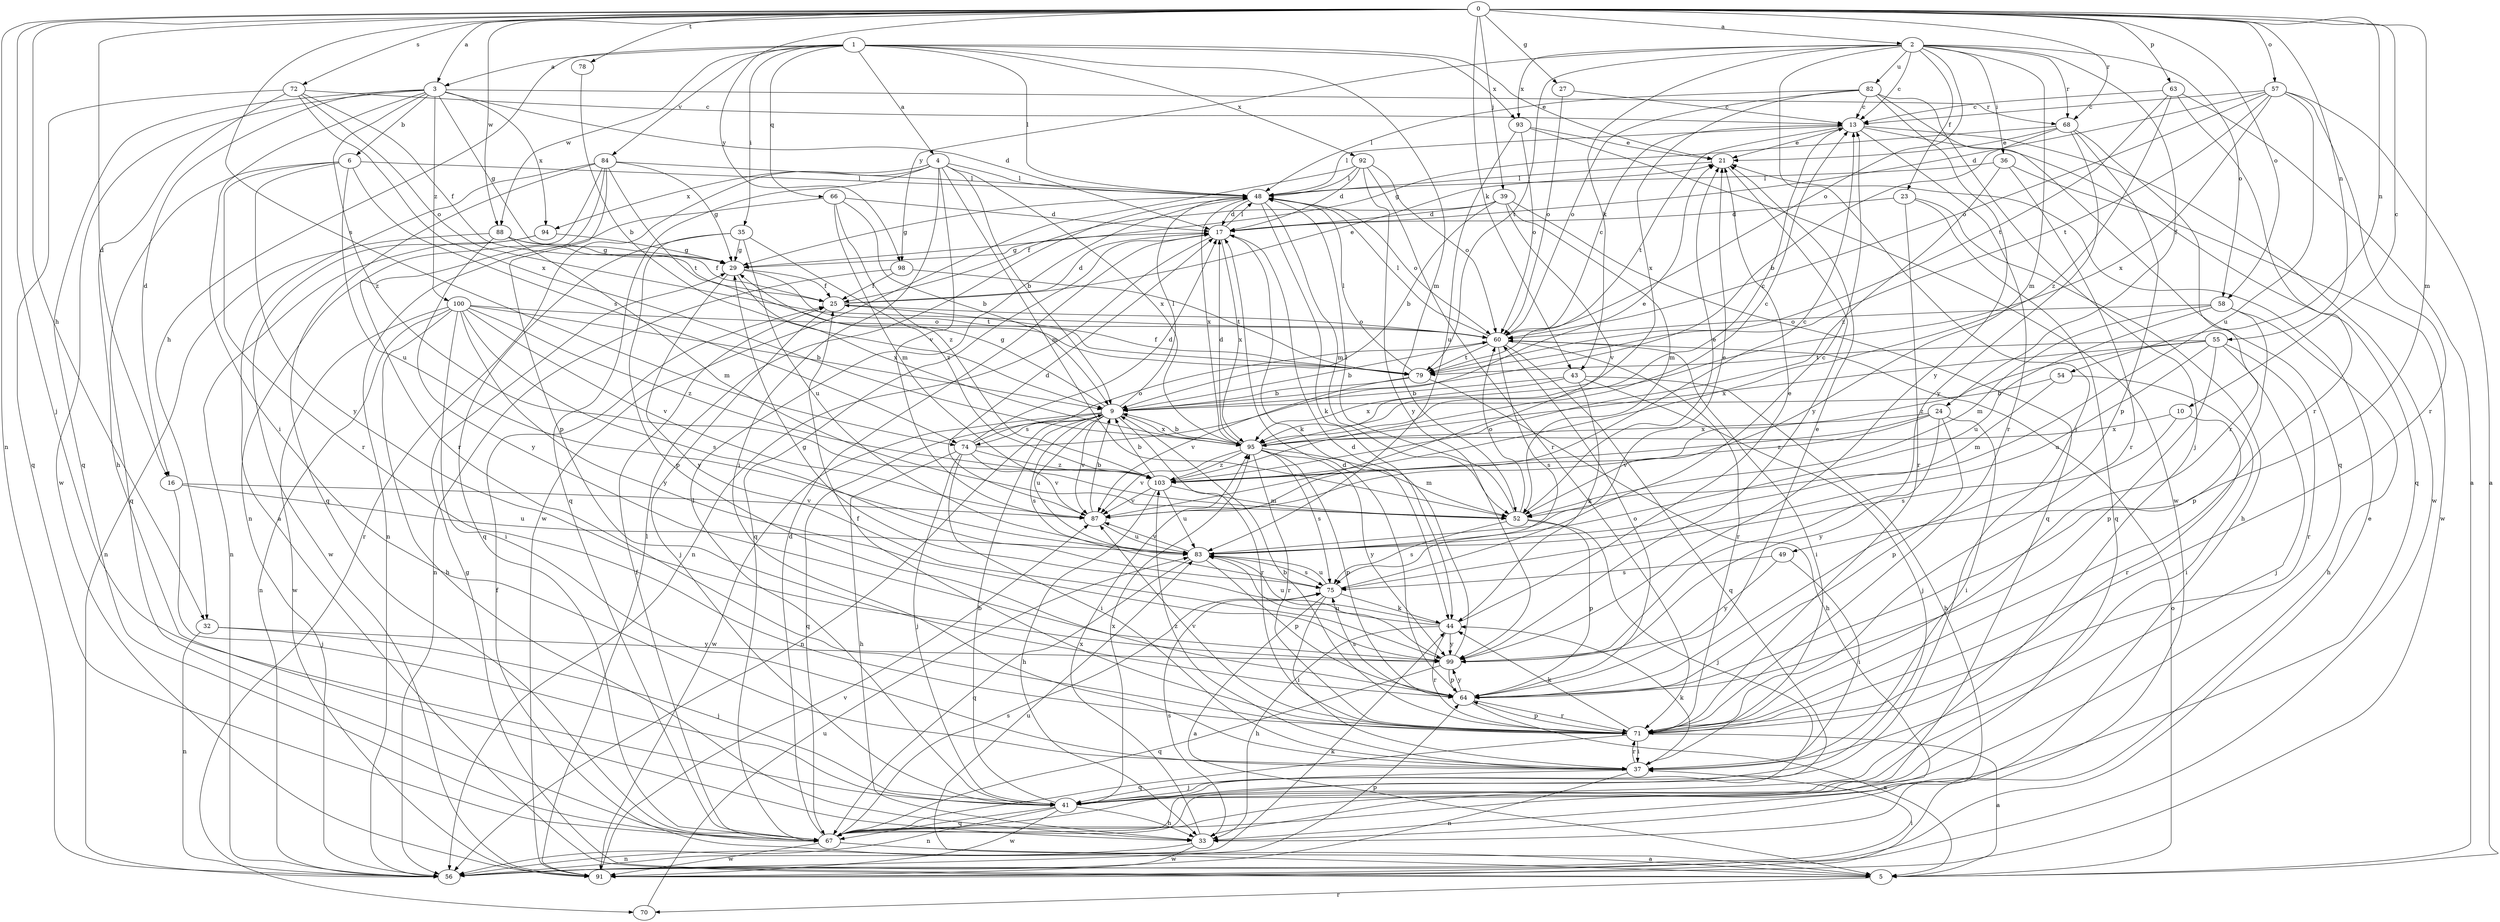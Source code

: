strict digraph  {
0;
1;
2;
3;
4;
5;
6;
9;
10;
13;
16;
17;
21;
23;
24;
25;
27;
29;
32;
33;
35;
36;
37;
39;
41;
43;
44;
48;
49;
52;
54;
55;
56;
57;
58;
60;
63;
64;
66;
67;
68;
70;
71;
72;
74;
75;
78;
79;
82;
83;
84;
87;
88;
91;
92;
93;
94;
95;
98;
99;
100;
103;
0 -> 2  [label=a];
0 -> 3  [label=a];
0 -> 10  [label=c];
0 -> 16  [label=d];
0 -> 27  [label=g];
0 -> 32  [label=h];
0 -> 39  [label=j];
0 -> 41  [label=j];
0 -> 43  [label=k];
0 -> 49  [label=m];
0 -> 54  [label=n];
0 -> 55  [label=n];
0 -> 56  [label=n];
0 -> 57  [label=o];
0 -> 58  [label=o];
0 -> 63  [label=p];
0 -> 68  [label=r];
0 -> 72  [label=s];
0 -> 74  [label=s];
0 -> 78  [label=t];
0 -> 88  [label=w];
0 -> 98  [label=y];
1 -> 3  [label=a];
1 -> 4  [label=a];
1 -> 21  [label=e];
1 -> 32  [label=h];
1 -> 35  [label=i];
1 -> 48  [label=l];
1 -> 52  [label=m];
1 -> 66  [label=q];
1 -> 84  [label=v];
1 -> 88  [label=w];
1 -> 92  [label=x];
1 -> 93  [label=x];
2 -> 13  [label=c];
2 -> 23  [label=f];
2 -> 24  [label=f];
2 -> 36  [label=i];
2 -> 41  [label=j];
2 -> 43  [label=k];
2 -> 52  [label=m];
2 -> 58  [label=o];
2 -> 60  [label=o];
2 -> 68  [label=r];
2 -> 79  [label=t];
2 -> 82  [label=u];
2 -> 93  [label=x];
2 -> 98  [label=y];
3 -> 6  [label=b];
3 -> 16  [label=d];
3 -> 17  [label=d];
3 -> 29  [label=g];
3 -> 37  [label=i];
3 -> 67  [label=q];
3 -> 68  [label=r];
3 -> 91  [label=w];
3 -> 94  [label=x];
3 -> 100  [label=z];
3 -> 103  [label=z];
4 -> 9  [label=b];
4 -> 37  [label=i];
4 -> 48  [label=l];
4 -> 52  [label=m];
4 -> 67  [label=q];
4 -> 70  [label=r];
4 -> 87  [label=v];
4 -> 94  [label=x];
4 -> 95  [label=x];
5 -> 25  [label=f];
5 -> 29  [label=g];
5 -> 60  [label=o];
5 -> 70  [label=r];
5 -> 83  [label=u];
6 -> 48  [label=l];
6 -> 67  [label=q];
6 -> 71  [label=r];
6 -> 74  [label=s];
6 -> 83  [label=u];
6 -> 99  [label=y];
9 -> 29  [label=g];
9 -> 48  [label=l];
9 -> 56  [label=n];
9 -> 67  [label=q];
9 -> 71  [label=r];
9 -> 74  [label=s];
9 -> 75  [label=s];
9 -> 83  [label=u];
9 -> 87  [label=v];
9 -> 91  [label=w];
9 -> 95  [label=x];
10 -> 71  [label=r];
10 -> 75  [label=s];
10 -> 95  [label=x];
13 -> 21  [label=e];
13 -> 48  [label=l];
13 -> 67  [label=q];
13 -> 71  [label=r];
13 -> 79  [label=t];
13 -> 91  [label=w];
16 -> 41  [label=j];
16 -> 83  [label=u];
16 -> 87  [label=v];
17 -> 29  [label=g];
17 -> 44  [label=k];
17 -> 48  [label=l];
17 -> 56  [label=n];
17 -> 67  [label=q];
17 -> 95  [label=x];
21 -> 48  [label=l];
21 -> 99  [label=y];
23 -> 17  [label=d];
23 -> 33  [label=h];
23 -> 67  [label=q];
23 -> 71  [label=r];
24 -> 37  [label=i];
24 -> 64  [label=p];
24 -> 87  [label=v];
24 -> 95  [label=x];
24 -> 99  [label=y];
24 -> 103  [label=z];
25 -> 17  [label=d];
25 -> 21  [label=e];
25 -> 41  [label=j];
25 -> 60  [label=o];
27 -> 13  [label=c];
27 -> 60  [label=o];
29 -> 25  [label=f];
29 -> 79  [label=t];
29 -> 95  [label=x];
29 -> 99  [label=y];
32 -> 41  [label=j];
32 -> 56  [label=n];
32 -> 99  [label=y];
33 -> 56  [label=n];
33 -> 75  [label=s];
33 -> 91  [label=w];
33 -> 95  [label=x];
35 -> 29  [label=g];
35 -> 64  [label=p];
35 -> 67  [label=q];
35 -> 83  [label=u];
35 -> 103  [label=z];
36 -> 48  [label=l];
36 -> 71  [label=r];
36 -> 91  [label=w];
36 -> 103  [label=z];
37 -> 41  [label=j];
37 -> 44  [label=k];
37 -> 56  [label=n];
37 -> 71  [label=r];
37 -> 103  [label=z];
39 -> 9  [label=b];
39 -> 17  [label=d];
39 -> 25  [label=f];
39 -> 52  [label=m];
39 -> 67  [label=q];
39 -> 87  [label=v];
41 -> 9  [label=b];
41 -> 33  [label=h];
41 -> 48  [label=l];
41 -> 56  [label=n];
41 -> 67  [label=q];
41 -> 91  [label=w];
41 -> 95  [label=x];
43 -> 9  [label=b];
43 -> 33  [label=h];
43 -> 41  [label=j];
43 -> 44  [label=k];
43 -> 95  [label=x];
44 -> 21  [label=e];
44 -> 29  [label=g];
44 -> 33  [label=h];
44 -> 71  [label=r];
44 -> 83  [label=u];
44 -> 99  [label=y];
48 -> 17  [label=d];
48 -> 29  [label=g];
48 -> 44  [label=k];
48 -> 52  [label=m];
48 -> 60  [label=o];
48 -> 95  [label=x];
49 -> 37  [label=i];
49 -> 75  [label=s];
49 -> 99  [label=y];
52 -> 21  [label=e];
52 -> 41  [label=j];
52 -> 48  [label=l];
52 -> 60  [label=o];
52 -> 64  [label=p];
52 -> 75  [label=s];
54 -> 9  [label=b];
54 -> 37  [label=i];
54 -> 52  [label=m];
55 -> 41  [label=j];
55 -> 64  [label=p];
55 -> 71  [label=r];
55 -> 79  [label=t];
55 -> 83  [label=u];
55 -> 95  [label=x];
55 -> 103  [label=z];
56 -> 21  [label=e];
56 -> 37  [label=i];
56 -> 44  [label=k];
56 -> 64  [label=p];
57 -> 5  [label=a];
57 -> 13  [label=c];
57 -> 17  [label=d];
57 -> 60  [label=o];
57 -> 71  [label=r];
57 -> 79  [label=t];
57 -> 83  [label=u];
57 -> 95  [label=x];
58 -> 33  [label=h];
58 -> 52  [label=m];
58 -> 60  [label=o];
58 -> 64  [label=p];
58 -> 83  [label=u];
60 -> 9  [label=b];
60 -> 13  [label=c];
60 -> 37  [label=i];
60 -> 48  [label=l];
60 -> 67  [label=q];
60 -> 71  [label=r];
60 -> 75  [label=s];
60 -> 79  [label=t];
63 -> 5  [label=a];
63 -> 13  [label=c];
63 -> 71  [label=r];
63 -> 79  [label=t];
63 -> 103  [label=z];
64 -> 5  [label=a];
64 -> 17  [label=d];
64 -> 21  [label=e];
64 -> 60  [label=o];
64 -> 71  [label=r];
64 -> 75  [label=s];
64 -> 99  [label=y];
66 -> 9  [label=b];
66 -> 17  [label=d];
66 -> 52  [label=m];
66 -> 56  [label=n];
66 -> 103  [label=z];
67 -> 5  [label=a];
67 -> 17  [label=d];
67 -> 25  [label=f];
67 -> 75  [label=s];
67 -> 91  [label=w];
68 -> 9  [label=b];
68 -> 21  [label=e];
68 -> 29  [label=g];
68 -> 64  [label=p];
68 -> 71  [label=r];
68 -> 99  [label=y];
70 -> 83  [label=u];
71 -> 5  [label=a];
71 -> 9  [label=b];
71 -> 25  [label=f];
71 -> 37  [label=i];
71 -> 44  [label=k];
71 -> 64  [label=p];
71 -> 67  [label=q];
71 -> 87  [label=v];
72 -> 13  [label=c];
72 -> 25  [label=f];
72 -> 33  [label=h];
72 -> 60  [label=o];
72 -> 67  [label=q];
72 -> 95  [label=x];
74 -> 17  [label=d];
74 -> 21  [label=e];
74 -> 33  [label=h];
74 -> 37  [label=i];
74 -> 41  [label=j];
74 -> 60  [label=o];
74 -> 87  [label=v];
74 -> 103  [label=z];
75 -> 5  [label=a];
75 -> 13  [label=c];
75 -> 37  [label=i];
75 -> 44  [label=k];
75 -> 83  [label=u];
78 -> 9  [label=b];
79 -> 9  [label=b];
79 -> 25  [label=f];
79 -> 33  [label=h];
79 -> 48  [label=l];
79 -> 87  [label=v];
82 -> 13  [label=c];
82 -> 41  [label=j];
82 -> 48  [label=l];
82 -> 60  [label=o];
82 -> 67  [label=q];
82 -> 95  [label=x];
82 -> 99  [label=y];
83 -> 21  [label=e];
83 -> 64  [label=p];
83 -> 67  [label=q];
83 -> 75  [label=s];
83 -> 87  [label=v];
84 -> 5  [label=a];
84 -> 29  [label=g];
84 -> 48  [label=l];
84 -> 56  [label=n];
84 -> 64  [label=p];
84 -> 67  [label=q];
84 -> 71  [label=r];
84 -> 79  [label=t];
87 -> 9  [label=b];
87 -> 13  [label=c];
87 -> 17  [label=d];
87 -> 83  [label=u];
88 -> 25  [label=f];
88 -> 29  [label=g];
88 -> 52  [label=m];
88 -> 56  [label=n];
88 -> 99  [label=y];
91 -> 48  [label=l];
91 -> 87  [label=v];
92 -> 17  [label=d];
92 -> 48  [label=l];
92 -> 60  [label=o];
92 -> 71  [label=r];
92 -> 91  [label=w];
92 -> 99  [label=y];
93 -> 21  [label=e];
93 -> 60  [label=o];
93 -> 83  [label=u];
93 -> 91  [label=w];
94 -> 29  [label=g];
94 -> 56  [label=n];
94 -> 91  [label=w];
95 -> 9  [label=b];
95 -> 13  [label=c];
95 -> 17  [label=d];
95 -> 52  [label=m];
95 -> 64  [label=p];
95 -> 71  [label=r];
95 -> 75  [label=s];
95 -> 87  [label=v];
95 -> 99  [label=y];
95 -> 103  [label=z];
98 -> 25  [label=f];
98 -> 56  [label=n];
98 -> 79  [label=t];
99 -> 17  [label=d];
99 -> 64  [label=p];
99 -> 67  [label=q];
99 -> 83  [label=u];
100 -> 9  [label=b];
100 -> 33  [label=h];
100 -> 37  [label=i];
100 -> 56  [label=n];
100 -> 60  [label=o];
100 -> 75  [label=s];
100 -> 87  [label=v];
100 -> 91  [label=w];
100 -> 99  [label=y];
100 -> 103  [label=z];
103 -> 9  [label=b];
103 -> 13  [label=c];
103 -> 33  [label=h];
103 -> 52  [label=m];
103 -> 83  [label=u];
103 -> 87  [label=v];
}
